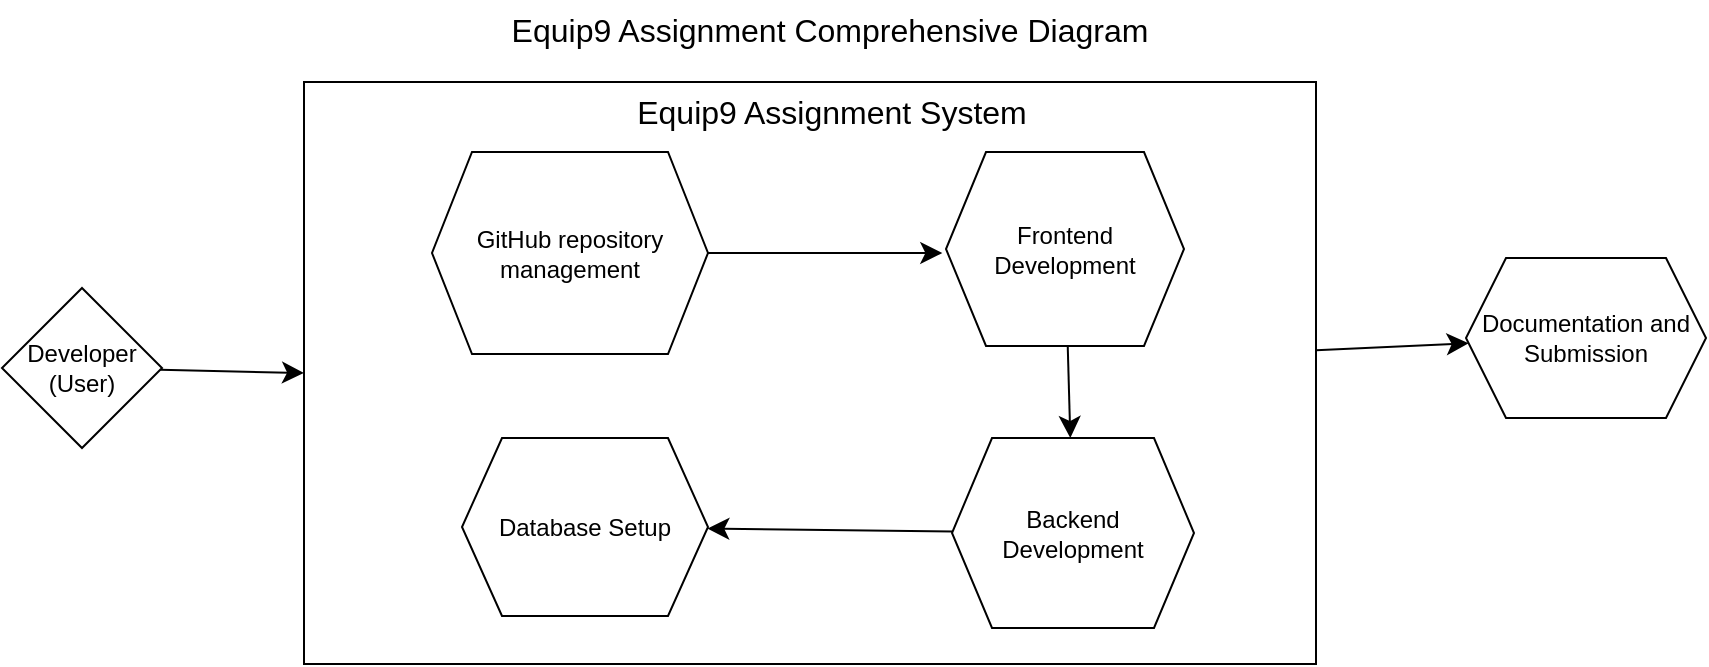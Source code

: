 <mxfile version="25.0.3">
  <diagram name="Page-1" id="FA4tcvMbUKIWqvItOWGK">
    <mxGraphModel dx="1347" dy="1183" grid="0" gridSize="10" guides="1" tooltips="1" connect="1" arrows="1" fold="1" page="0" pageScale="1" pageWidth="827" pageHeight="1169" math="0" shadow="0">
      <root>
        <mxCell id="0" />
        <mxCell id="1" parent="0" />
        <mxCell id="uRqMAjk5Vr4BDVFBep58-1" value="Equip9 Assignment Comprehensive Diagram" style="text;strokeColor=none;fillColor=none;html=1;align=center;verticalAlign=middle;whiteSpace=wrap;rounded=0;fontSize=16;" vertex="1" parent="1">
          <mxGeometry x="101" y="62" width="398" height="30" as="geometry" />
        </mxCell>
        <mxCell id="uRqMAjk5Vr4BDVFBep58-5" value="" style="edgeStyle=none;curved=1;rounded=0;orthogonalLoop=1;jettySize=auto;html=1;fontSize=12;startSize=8;endSize=8;entryX=0;entryY=0.5;entryDx=0;entryDy=0;" edge="1" parent="1" source="uRqMAjk5Vr4BDVFBep58-2" target="uRqMAjk5Vr4BDVFBep58-4">
          <mxGeometry relative="1" as="geometry" />
        </mxCell>
        <mxCell id="uRqMAjk5Vr4BDVFBep58-2" value="Developer (User)" style="rhombus;whiteSpace=wrap;html=1;" vertex="1" parent="1">
          <mxGeometry x="-114" y="206" width="80" height="80" as="geometry" />
        </mxCell>
        <mxCell id="uRqMAjk5Vr4BDVFBep58-21" value="" style="edgeStyle=none;curved=1;rounded=0;orthogonalLoop=1;jettySize=auto;html=1;fontSize=12;startSize=8;endSize=8;" edge="1" parent="1" source="uRqMAjk5Vr4BDVFBep58-4" target="uRqMAjk5Vr4BDVFBep58-12">
          <mxGeometry relative="1" as="geometry" />
        </mxCell>
        <mxCell id="uRqMAjk5Vr4BDVFBep58-4" value="" style="rounded=0;whiteSpace=wrap;html=1;" vertex="1" parent="1">
          <mxGeometry x="37" y="103" width="506" height="291" as="geometry" />
        </mxCell>
        <mxCell id="uRqMAjk5Vr4BDVFBep58-17" style="edgeStyle=none;curved=1;rounded=0;orthogonalLoop=1;jettySize=auto;html=1;fontSize=12;startSize=8;endSize=8;" edge="1" parent="1" source="uRqMAjk5Vr4BDVFBep58-11">
          <mxGeometry relative="1" as="geometry">
            <mxPoint x="356.158" y="188.5" as="targetPoint" />
          </mxGeometry>
        </mxCell>
        <mxCell id="uRqMAjk5Vr4BDVFBep58-11" value="GitHub repository management" style="shape=hexagon;perimeter=hexagonPerimeter2;whiteSpace=wrap;html=1;fixedSize=1;" vertex="1" parent="1">
          <mxGeometry x="101" y="138" width="138" height="101" as="geometry" />
        </mxCell>
        <mxCell id="uRqMAjk5Vr4BDVFBep58-12" value="Documentation and Submission" style="shape=hexagon;perimeter=hexagonPerimeter2;whiteSpace=wrap;html=1;fixedSize=1;" vertex="1" parent="1">
          <mxGeometry x="618" y="191" width="120" height="80" as="geometry" />
        </mxCell>
        <mxCell id="uRqMAjk5Vr4BDVFBep58-13" value="Database Setup" style="shape=hexagon;perimeter=hexagonPerimeter2;whiteSpace=wrap;html=1;fixedSize=1;" vertex="1" parent="1">
          <mxGeometry x="116" y="281" width="123" height="89" as="geometry" />
        </mxCell>
        <mxCell id="uRqMAjk5Vr4BDVFBep58-19" value="" style="edgeStyle=none;curved=1;rounded=0;orthogonalLoop=1;jettySize=auto;html=1;fontSize=12;startSize=8;endSize=8;" edge="1" parent="1" source="uRqMAjk5Vr4BDVFBep58-14" target="uRqMAjk5Vr4BDVFBep58-13">
          <mxGeometry relative="1" as="geometry" />
        </mxCell>
        <mxCell id="uRqMAjk5Vr4BDVFBep58-14" value="Backend Development" style="shape=hexagon;perimeter=hexagonPerimeter2;whiteSpace=wrap;html=1;fixedSize=1;" vertex="1" parent="1">
          <mxGeometry x="361" y="281" width="121" height="95" as="geometry" />
        </mxCell>
        <mxCell id="uRqMAjk5Vr4BDVFBep58-18" value="" style="edgeStyle=none;curved=1;rounded=0;orthogonalLoop=1;jettySize=auto;html=1;fontSize=12;startSize=8;endSize=8;" edge="1" parent="1" source="uRqMAjk5Vr4BDVFBep58-15" target="uRqMAjk5Vr4BDVFBep58-14">
          <mxGeometry relative="1" as="geometry" />
        </mxCell>
        <mxCell id="uRqMAjk5Vr4BDVFBep58-15" value="Frontend Development" style="shape=hexagon;perimeter=hexagonPerimeter2;whiteSpace=wrap;html=1;fixedSize=1;" vertex="1" parent="1">
          <mxGeometry x="358" y="138" width="119" height="97" as="geometry" />
        </mxCell>
        <mxCell id="uRqMAjk5Vr4BDVFBep58-16" style="edgeStyle=none;curved=1;rounded=0;orthogonalLoop=1;jettySize=auto;html=1;exitX=0;exitY=0.5;exitDx=0;exitDy=0;fontSize=12;startSize=8;endSize=8;" edge="1" parent="1" source="uRqMAjk5Vr4BDVFBep58-15" target="uRqMAjk5Vr4BDVFBep58-15">
          <mxGeometry relative="1" as="geometry" />
        </mxCell>
        <mxCell id="uRqMAjk5Vr4BDVFBep58-20" value="Equip9 Assignment System" style="text;strokeColor=none;fillColor=none;html=1;align=center;verticalAlign=middle;whiteSpace=wrap;rounded=0;fontSize=16;" vertex="1" parent="1">
          <mxGeometry x="187" y="103" width="228" height="30" as="geometry" />
        </mxCell>
      </root>
    </mxGraphModel>
  </diagram>
</mxfile>
